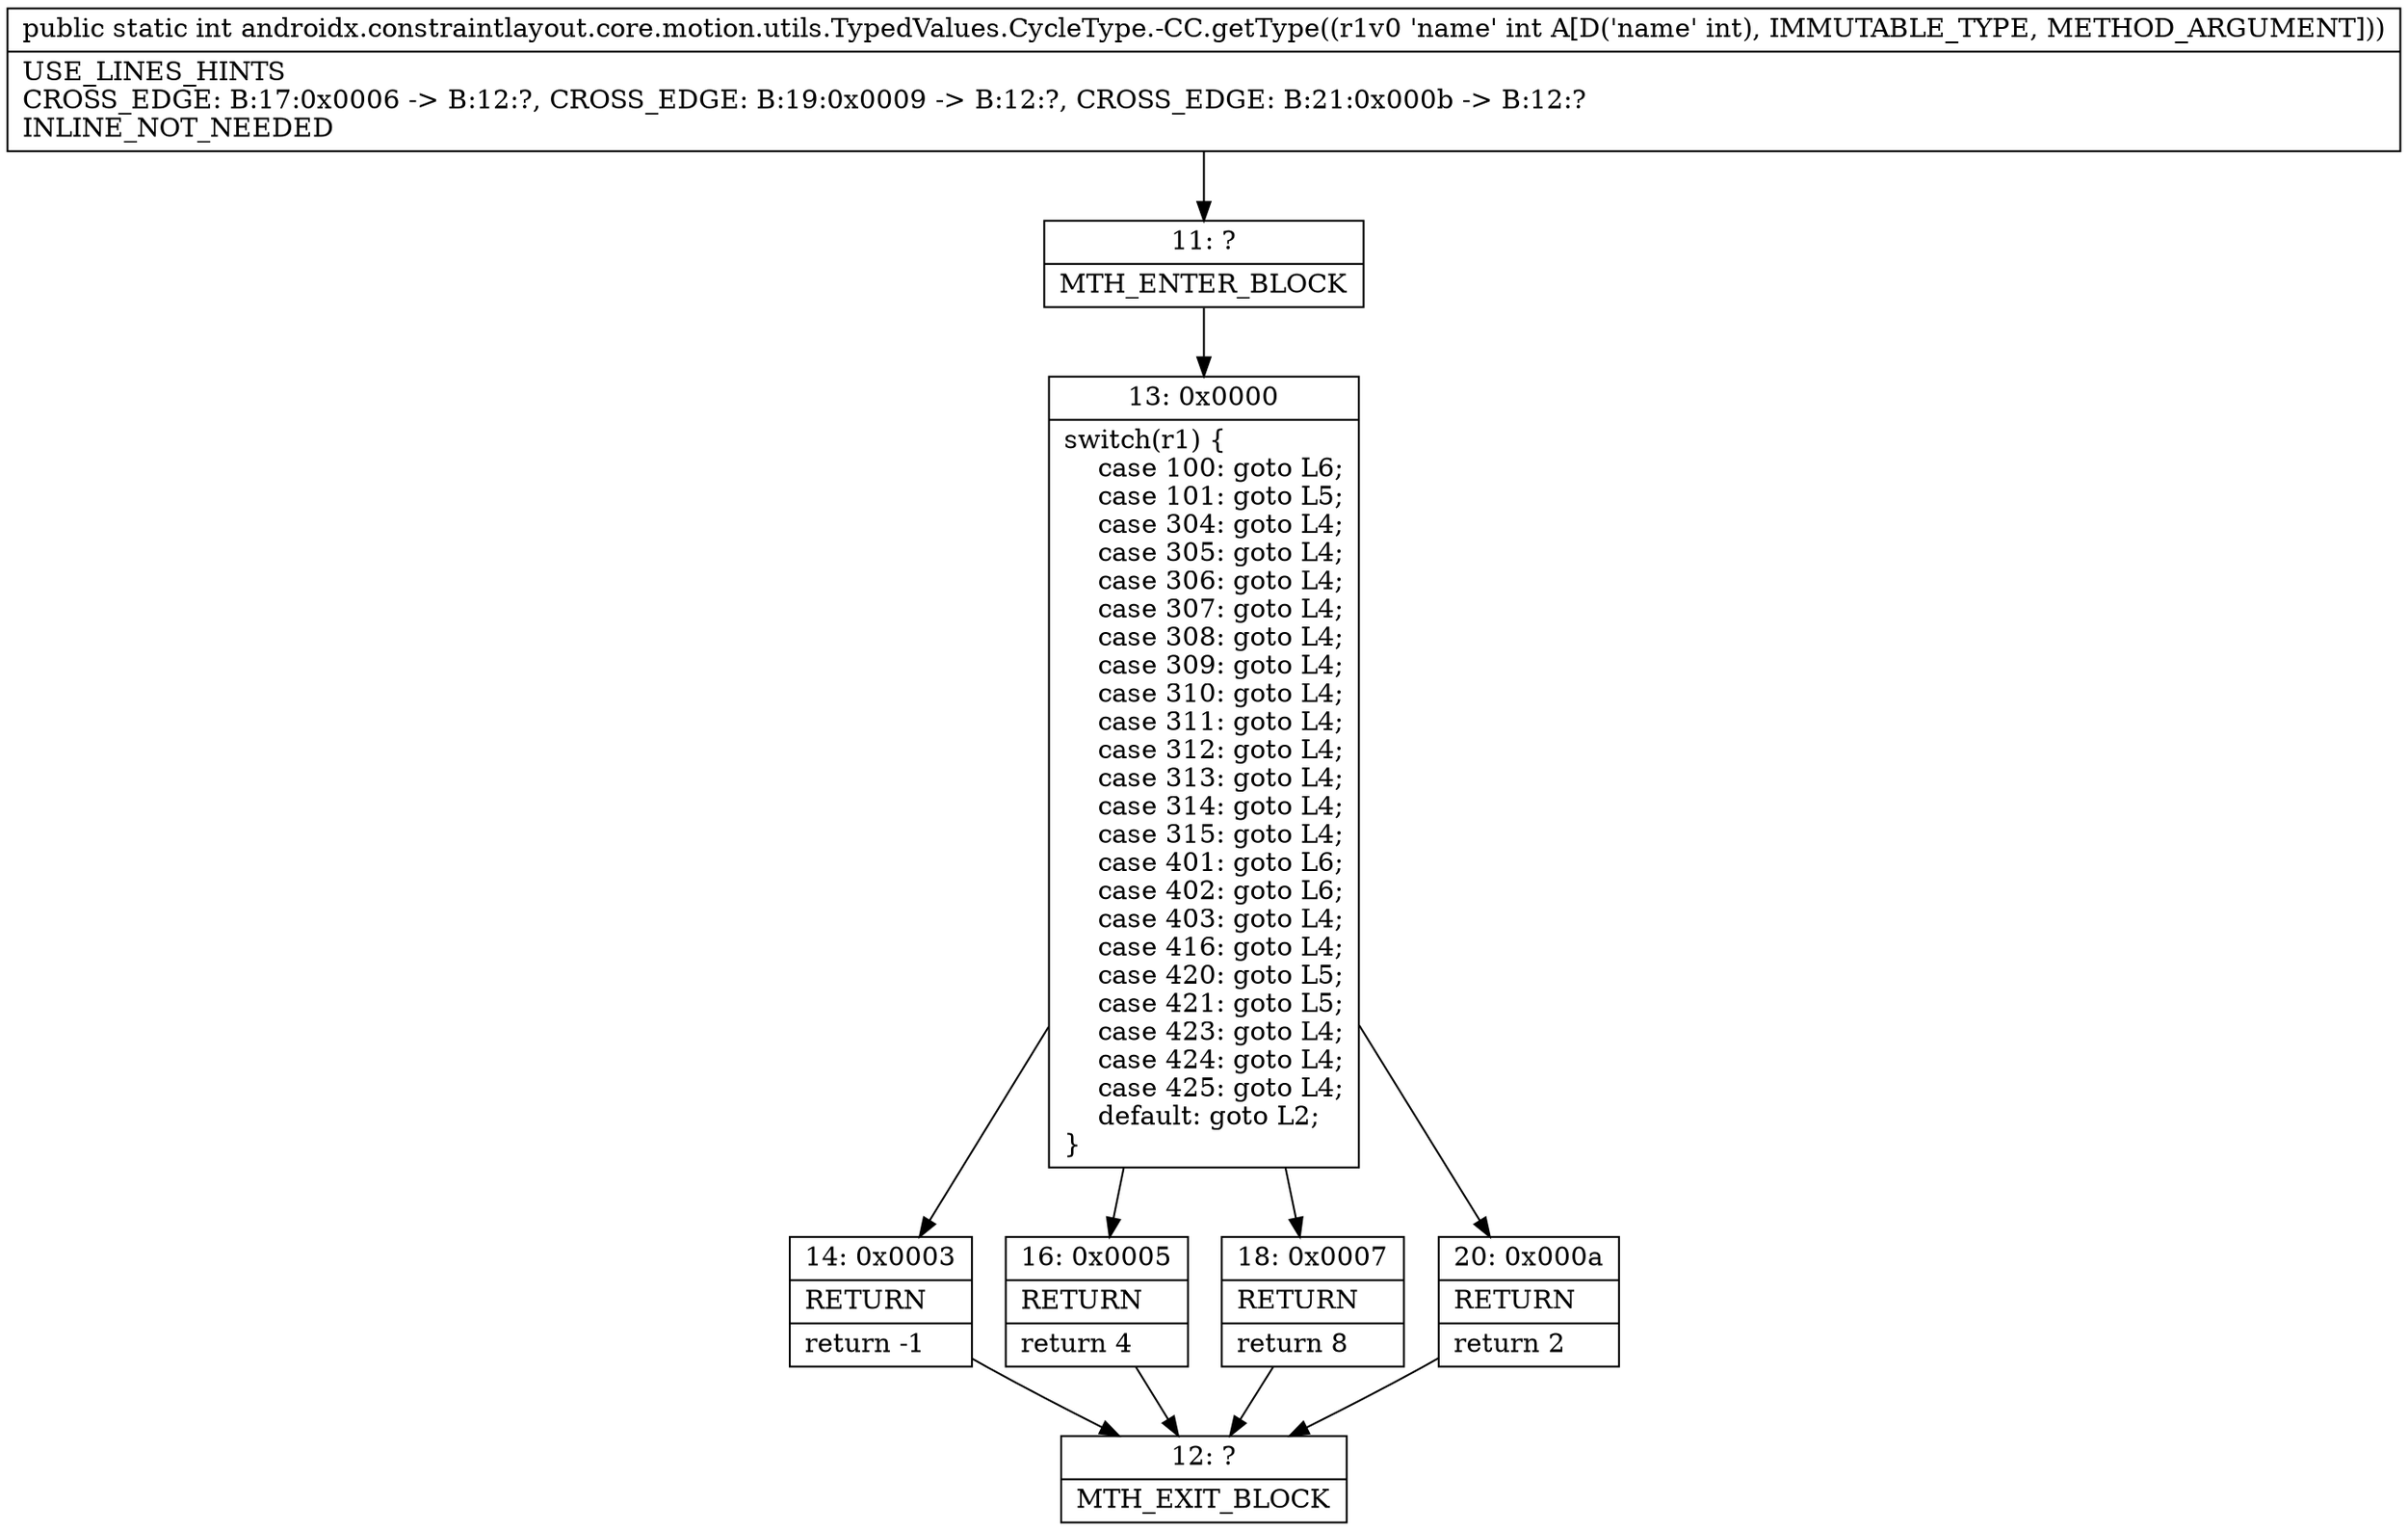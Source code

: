 digraph "CFG forandroidx.constraintlayout.core.motion.utils.TypedValues.CycleType.\-CC.getType(I)I" {
Node_11 [shape=record,label="{11\:\ ?|MTH_ENTER_BLOCK\l}"];
Node_13 [shape=record,label="{13\:\ 0x0000|switch(r1) \{\l    case 100: goto L6;\l    case 101: goto L5;\l    case 304: goto L4;\l    case 305: goto L4;\l    case 306: goto L4;\l    case 307: goto L4;\l    case 308: goto L4;\l    case 309: goto L4;\l    case 310: goto L4;\l    case 311: goto L4;\l    case 312: goto L4;\l    case 313: goto L4;\l    case 314: goto L4;\l    case 315: goto L4;\l    case 401: goto L6;\l    case 402: goto L6;\l    case 403: goto L4;\l    case 416: goto L4;\l    case 420: goto L5;\l    case 421: goto L5;\l    case 423: goto L4;\l    case 424: goto L4;\l    case 425: goto L4;\l    default: goto L2;\l\}\l}"];
Node_14 [shape=record,label="{14\:\ 0x0003|RETURN\l|return \-1\l}"];
Node_12 [shape=record,label="{12\:\ ?|MTH_EXIT_BLOCK\l}"];
Node_16 [shape=record,label="{16\:\ 0x0005|RETURN\l|return 4\l}"];
Node_18 [shape=record,label="{18\:\ 0x0007|RETURN\l|return 8\l}"];
Node_20 [shape=record,label="{20\:\ 0x000a|RETURN\l|return 2\l}"];
MethodNode[shape=record,label="{public static int androidx.constraintlayout.core.motion.utils.TypedValues.CycleType.\-CC.getType((r1v0 'name' int A[D('name' int), IMMUTABLE_TYPE, METHOD_ARGUMENT]))  | USE_LINES_HINTS\lCROSS_EDGE: B:17:0x0006 \-\> B:12:?, CROSS_EDGE: B:19:0x0009 \-\> B:12:?, CROSS_EDGE: B:21:0x000b \-\> B:12:?\lINLINE_NOT_NEEDED\l}"];
MethodNode -> Node_11;Node_11 -> Node_13;
Node_13 -> Node_14;
Node_13 -> Node_16;
Node_13 -> Node_18;
Node_13 -> Node_20;
Node_14 -> Node_12;
Node_16 -> Node_12;
Node_18 -> Node_12;
Node_20 -> Node_12;
}

